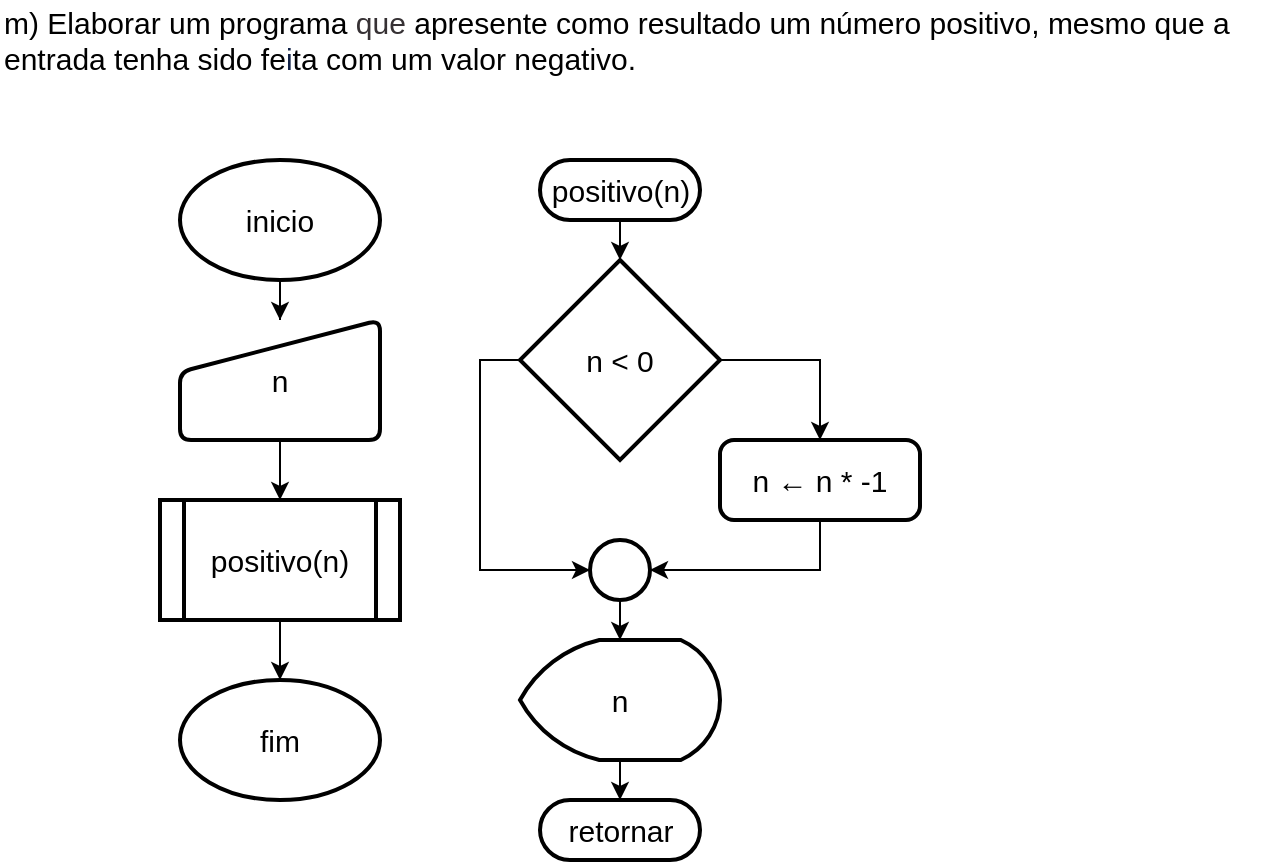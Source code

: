 <mxfile version="19.0.3" type="device"><diagram id="2QJT0bwvgVK91X4qn6z7" name="Página-1"><mxGraphModel dx="1102" dy="865" grid="1" gridSize="10" guides="1" tooltips="1" connect="1" arrows="1" fold="1" page="1" pageScale="1" pageWidth="827" pageHeight="1169" math="0" shadow="0"><root><mxCell id="0"/><mxCell id="1" parent="0"/><mxCell id="W-cMCSXn9qeC4ioXrLrh-1" value="&lt;span class=&quot;fontstyle0&quot; style=&quot;font-size: 15px;&quot;&gt;m) Elaborar um programa &lt;/span&gt;&lt;span style=&quot;color: rgb(54, 49, 52); font-size: 15px;&quot; class=&quot;fontstyle0&quot;&gt;que &lt;/span&gt;&lt;span class=&quot;fontstyle0&quot; style=&quot;font-size: 15px;&quot;&gt;apresente como resultado um número positivo, mesmo que a&lt;br style=&quot;font-size: 15px;&quot;&gt;entrada tenha sido fe&lt;/span&gt;&lt;span style=&quot;color: rgb(17, 33, 71); font-size: 15px;&quot; class=&quot;fontstyle0&quot;&gt;i&lt;/span&gt;&lt;span class=&quot;fontstyle0&quot; style=&quot;font-size: 15px;&quot;&gt;ta com um valor negativo.&lt;/span&gt; &lt;br style=&quot;font-size: 15px;&quot;&gt;" style="text;html=1;align=left;verticalAlign=middle;resizable=0;points=[];autosize=1;strokeColor=none;fillColor=none;fontSize=15;" vertex="1" parent="1"><mxGeometry width="630" height="40" as="geometry"/></mxCell><mxCell id="W-cMCSXn9qeC4ioXrLrh-20" value="" style="edgeStyle=orthogonalEdgeStyle;rounded=0;orthogonalLoop=1;jettySize=auto;html=1;fontSize=15;" edge="1" parent="1" source="W-cMCSXn9qeC4ioXrLrh-2" target="W-cMCSXn9qeC4ioXrLrh-19"><mxGeometry relative="1" as="geometry"/></mxCell><mxCell id="W-cMCSXn9qeC4ioXrLrh-2" value="n" style="html=1;strokeWidth=2;shape=manualInput;whiteSpace=wrap;rounded=1;size=26;arcSize=11;fontSize=15;" vertex="1" parent="1"><mxGeometry x="90" y="160" width="100" height="60" as="geometry"/></mxCell><mxCell id="W-cMCSXn9qeC4ioXrLrh-16" value="" style="edgeStyle=orthogonalEdgeStyle;rounded=0;orthogonalLoop=1;jettySize=auto;html=1;fontSize=15;" edge="1" parent="1" source="W-cMCSXn9qeC4ioXrLrh-3" target="W-cMCSXn9qeC4ioXrLrh-6"><mxGeometry relative="1" as="geometry"/></mxCell><mxCell id="W-cMCSXn9qeC4ioXrLrh-3" value="n" style="strokeWidth=2;html=1;shape=mxgraph.flowchart.display;whiteSpace=wrap;fontSize=15;" vertex="1" parent="1"><mxGeometry x="260" y="320" width="100" height="60" as="geometry"/></mxCell><mxCell id="W-cMCSXn9qeC4ioXrLrh-4" value="fim" style="strokeWidth=2;html=1;shape=mxgraph.flowchart.start_1;whiteSpace=wrap;fontSize=15;" vertex="1" parent="1"><mxGeometry x="90" y="340" width="100" height="60" as="geometry"/></mxCell><mxCell id="W-cMCSXn9qeC4ioXrLrh-17" value="" style="edgeStyle=orthogonalEdgeStyle;rounded=0;orthogonalLoop=1;jettySize=auto;html=1;fontSize=15;" edge="1" parent="1" source="W-cMCSXn9qeC4ioXrLrh-5" target="W-cMCSXn9qeC4ioXrLrh-2"><mxGeometry relative="1" as="geometry"/></mxCell><mxCell id="W-cMCSXn9qeC4ioXrLrh-5" value="inicio" style="strokeWidth=2;html=1;shape=mxgraph.flowchart.start_1;whiteSpace=wrap;fontSize=15;" vertex="1" parent="1"><mxGeometry x="90" y="80" width="100" height="60" as="geometry"/></mxCell><mxCell id="W-cMCSXn9qeC4ioXrLrh-6" value="retornar" style="html=1;dashed=0;whitespace=wrap;shape=mxgraph.dfd.start;fontSize=15;strokeWidth=2;" vertex="1" parent="1"><mxGeometry x="270" y="400" width="80" height="30" as="geometry"/></mxCell><mxCell id="W-cMCSXn9qeC4ioXrLrh-9" value="" style="edgeStyle=orthogonalEdgeStyle;rounded=0;orthogonalLoop=1;jettySize=auto;html=1;fontSize=15;" edge="1" parent="1" source="W-cMCSXn9qeC4ioXrLrh-7" target="W-cMCSXn9qeC4ioXrLrh-8"><mxGeometry relative="1" as="geometry"/></mxCell><mxCell id="W-cMCSXn9qeC4ioXrLrh-7" value="positivo(n)" style="html=1;dashed=0;whitespace=wrap;shape=mxgraph.dfd.start;fontSize=15;strokeWidth=2;" vertex="1" parent="1"><mxGeometry x="270" y="80" width="80" height="30" as="geometry"/></mxCell><mxCell id="W-cMCSXn9qeC4ioXrLrh-11" style="edgeStyle=orthogonalEdgeStyle;rounded=0;orthogonalLoop=1;jettySize=auto;html=1;exitX=1;exitY=0.5;exitDx=0;exitDy=0;exitPerimeter=0;entryX=0.5;entryY=0;entryDx=0;entryDy=0;fontSize=15;" edge="1" parent="1" source="W-cMCSXn9qeC4ioXrLrh-8" target="W-cMCSXn9qeC4ioXrLrh-10"><mxGeometry relative="1" as="geometry"/></mxCell><mxCell id="W-cMCSXn9qeC4ioXrLrh-13" style="edgeStyle=orthogonalEdgeStyle;rounded=0;orthogonalLoop=1;jettySize=auto;html=1;exitX=0;exitY=0.5;exitDx=0;exitDy=0;exitPerimeter=0;entryX=0;entryY=0.5;entryDx=0;entryDy=0;entryPerimeter=0;fontSize=15;" edge="1" parent="1" source="W-cMCSXn9qeC4ioXrLrh-8" target="W-cMCSXn9qeC4ioXrLrh-12"><mxGeometry relative="1" as="geometry"/></mxCell><mxCell id="W-cMCSXn9qeC4ioXrLrh-8" value="n &amp;lt; 0" style="strokeWidth=2;html=1;shape=mxgraph.flowchart.decision;whiteSpace=wrap;fontSize=15;" vertex="1" parent="1"><mxGeometry x="260" y="130" width="100" height="100" as="geometry"/></mxCell><mxCell id="W-cMCSXn9qeC4ioXrLrh-14" style="edgeStyle=orthogonalEdgeStyle;rounded=0;orthogonalLoop=1;jettySize=auto;html=1;exitX=0.5;exitY=1;exitDx=0;exitDy=0;entryX=1;entryY=0.5;entryDx=0;entryDy=0;entryPerimeter=0;fontSize=15;" edge="1" parent="1" source="W-cMCSXn9qeC4ioXrLrh-10" target="W-cMCSXn9qeC4ioXrLrh-12"><mxGeometry relative="1" as="geometry"/></mxCell><mxCell id="W-cMCSXn9qeC4ioXrLrh-10" value="n ← n * -1" style="rounded=1;whiteSpace=wrap;html=1;absoluteArcSize=1;arcSize=14;strokeWidth=2;fontSize=15;" vertex="1" parent="1"><mxGeometry x="360" y="220" width="100" height="40" as="geometry"/></mxCell><mxCell id="W-cMCSXn9qeC4ioXrLrh-15" value="" style="edgeStyle=orthogonalEdgeStyle;rounded=0;orthogonalLoop=1;jettySize=auto;html=1;fontSize=15;" edge="1" parent="1" source="W-cMCSXn9qeC4ioXrLrh-12" target="W-cMCSXn9qeC4ioXrLrh-3"><mxGeometry relative="1" as="geometry"/></mxCell><mxCell id="W-cMCSXn9qeC4ioXrLrh-12" value="" style="verticalLabelPosition=bottom;verticalAlign=top;html=1;shape=mxgraph.flowchart.on-page_reference;fontSize=15;strokeWidth=2;" vertex="1" parent="1"><mxGeometry x="295" y="270" width="30" height="30" as="geometry"/></mxCell><mxCell id="W-cMCSXn9qeC4ioXrLrh-21" value="" style="edgeStyle=orthogonalEdgeStyle;rounded=0;orthogonalLoop=1;jettySize=auto;html=1;fontSize=15;" edge="1" parent="1" source="W-cMCSXn9qeC4ioXrLrh-19" target="W-cMCSXn9qeC4ioXrLrh-4"><mxGeometry relative="1" as="geometry"/></mxCell><mxCell id="W-cMCSXn9qeC4ioXrLrh-19" value="positivo(n)" style="shape=process;whiteSpace=wrap;html=1;backgroundOutline=1;fontSize=15;strokeWidth=2;rounded=1;arcSize=0;" vertex="1" parent="1"><mxGeometry x="80" y="250" width="120" height="60" as="geometry"/></mxCell></root></mxGraphModel></diagram></mxfile>